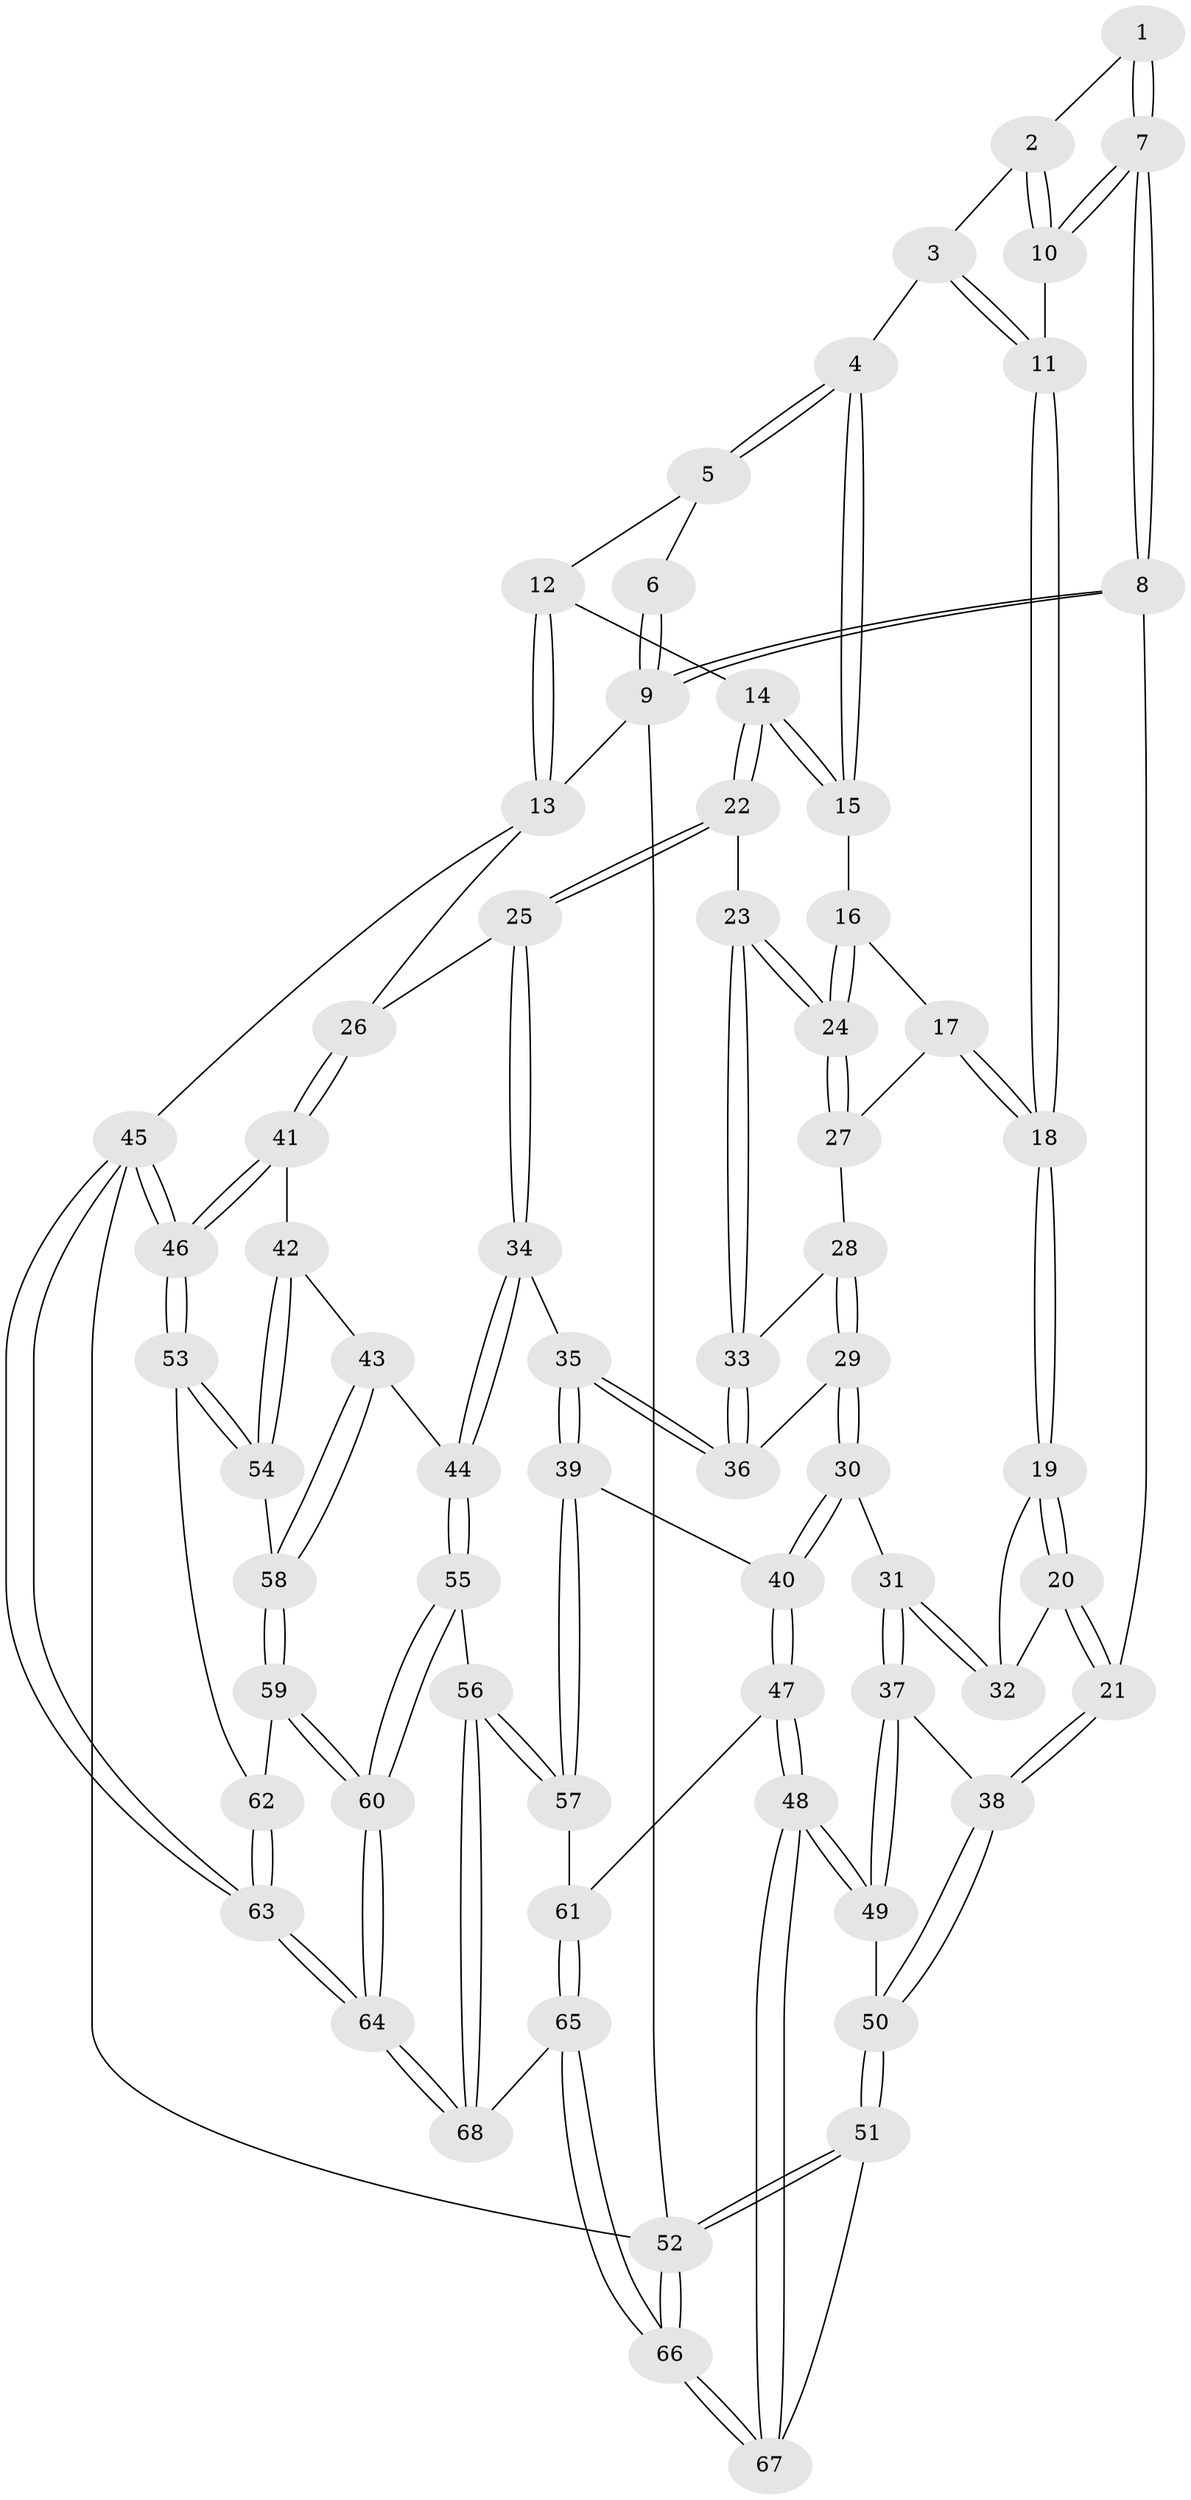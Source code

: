 // Generated by graph-tools (version 1.1) at 2025/17/03/09/25 04:17:06]
// undirected, 68 vertices, 167 edges
graph export_dot {
graph [start="1"]
  node [color=gray90,style=filled];
  1 [pos="+0.164328880273441+0.0007332721586020167"];
  2 [pos="+0.1761363709655927+0.04792012214529065"];
  3 [pos="+0.25743654137208816+0.0559407828376841"];
  4 [pos="+0.4339078578617329+0"];
  5 [pos="+0.4625456153138164+0"];
  6 [pos="+0.13867542333119778+0"];
  7 [pos="+0.0049846047168911455+0.1466991433282361"];
  8 [pos="+0+0.1308372522391454"];
  9 [pos="+0+0"];
  10 [pos="+0.13445625954181506+0.16116572706061333"];
  11 [pos="+0.16594337404113618+0.17931997203179337"];
  12 [pos="+0.5831609904944189+0"];
  13 [pos="+1+0"];
  14 [pos="+0.6560067255007753+0.2058287457622903"];
  15 [pos="+0.4326621969469757+0.10831042486100399"];
  16 [pos="+0.42737983851601025+0.12014973903230244"];
  17 [pos="+0.2963190285456173+0.24998036151441405"];
  18 [pos="+0.25894522931317404+0.26095000586116784"];
  19 [pos="+0.24884001783004664+0.2792978547967116"];
  20 [pos="+0+0.41302137406863215"];
  21 [pos="+0+0.4325852112067973"];
  22 [pos="+0.7614485651704009+0.27874239144606927"];
  23 [pos="+0.5666151488794172+0.3857335695480191"];
  24 [pos="+0.5341076561380125+0.3433497081146922"];
  25 [pos="+0.9792344780785748+0.2634458840537287"];
  26 [pos="+1+0.20522874814049016"];
  27 [pos="+0.3402356612169911+0.29748726419019605"];
  28 [pos="+0.36860845526177793+0.3455592253249897"];
  29 [pos="+0.4032111204892516+0.5127492656208197"];
  30 [pos="+0.3654779417601573+0.5519021784540412"];
  31 [pos="+0.2820720680197921+0.5396117873943087"];
  32 [pos="+0.24022327368542432+0.448221858259078"];
  33 [pos="+0.5615233723009798+0.39571065012234674"];
  34 [pos="+0.7103895005269726+0.6473893342732325"];
  35 [pos="+0.6833898070263043+0.6459418627320439"];
  36 [pos="+0.546216620921475+0.44068202567221204"];
  37 [pos="+0.2089199313951308+0.5936721037214849"];
  38 [pos="+0+0.5437342423664877"];
  39 [pos="+0.5778028699576898+0.7078193574380965"];
  40 [pos="+0.43584472726217144+0.694831557109621"];
  41 [pos="+1+0.5401014657951172"];
  42 [pos="+0.989756830963513+0.655409098044752"];
  43 [pos="+0.8066246409848832+0.714579383670168"];
  44 [pos="+0.7261223750522637+0.6642519484324372"];
  45 [pos="+1+1"];
  46 [pos="+1+0.9993595194514028"];
  47 [pos="+0.37650875344372015+0.7852722606244001"];
  48 [pos="+0.24688178442005468+0.86560475053572"];
  49 [pos="+0.19860226099868158+0.7684829812003556"];
  50 [pos="+0+0.6448999959139402"];
  51 [pos="+0+0.6595203800618786"];
  52 [pos="+0+1"];
  53 [pos="+0.9626565678042983+0.829253521446612"];
  54 [pos="+0.9479641647858646+0.8114722100915855"];
  55 [pos="+0.6950132912664065+0.9284601705941052"];
  56 [pos="+0.6000058645690923+0.898438152380463"];
  57 [pos="+0.5819087193963431+0.8783557012996573"];
  58 [pos="+0.8302814750638334+0.7668954973754398"];
  59 [pos="+0.8212356914749098+0.854062718039523"];
  60 [pos="+0.7361373937742965+0.9638091014907266"];
  61 [pos="+0.4897875685975899+0.8923115409870359"];
  62 [pos="+0.8975244614756455+0.8918099063251427"];
  63 [pos="+1+1"];
  64 [pos="+0.8558115574626763+1"];
  65 [pos="+0.3188477847925711+1"];
  66 [pos="+0.20260780639034304+1"];
  67 [pos="+0.21976988134833816+0.9511163674899299"];
  68 [pos="+0.4416772513898025+1"];
  1 -- 2;
  1 -- 7;
  1 -- 7;
  2 -- 3;
  2 -- 10;
  2 -- 10;
  3 -- 4;
  3 -- 11;
  3 -- 11;
  4 -- 5;
  4 -- 5;
  4 -- 15;
  4 -- 15;
  5 -- 6;
  5 -- 12;
  6 -- 9;
  6 -- 9;
  7 -- 8;
  7 -- 8;
  7 -- 10;
  7 -- 10;
  8 -- 9;
  8 -- 9;
  8 -- 21;
  9 -- 13;
  9 -- 52;
  10 -- 11;
  11 -- 18;
  11 -- 18;
  12 -- 13;
  12 -- 13;
  12 -- 14;
  13 -- 26;
  13 -- 45;
  14 -- 15;
  14 -- 15;
  14 -- 22;
  14 -- 22;
  15 -- 16;
  16 -- 17;
  16 -- 24;
  16 -- 24;
  17 -- 18;
  17 -- 18;
  17 -- 27;
  18 -- 19;
  18 -- 19;
  19 -- 20;
  19 -- 20;
  19 -- 32;
  20 -- 21;
  20 -- 21;
  20 -- 32;
  21 -- 38;
  21 -- 38;
  22 -- 23;
  22 -- 25;
  22 -- 25;
  23 -- 24;
  23 -- 24;
  23 -- 33;
  23 -- 33;
  24 -- 27;
  24 -- 27;
  25 -- 26;
  25 -- 34;
  25 -- 34;
  26 -- 41;
  26 -- 41;
  27 -- 28;
  28 -- 29;
  28 -- 29;
  28 -- 33;
  29 -- 30;
  29 -- 30;
  29 -- 36;
  30 -- 31;
  30 -- 40;
  30 -- 40;
  31 -- 32;
  31 -- 32;
  31 -- 37;
  31 -- 37;
  33 -- 36;
  33 -- 36;
  34 -- 35;
  34 -- 44;
  34 -- 44;
  35 -- 36;
  35 -- 36;
  35 -- 39;
  35 -- 39;
  37 -- 38;
  37 -- 49;
  37 -- 49;
  38 -- 50;
  38 -- 50;
  39 -- 40;
  39 -- 57;
  39 -- 57;
  40 -- 47;
  40 -- 47;
  41 -- 42;
  41 -- 46;
  41 -- 46;
  42 -- 43;
  42 -- 54;
  42 -- 54;
  43 -- 44;
  43 -- 58;
  43 -- 58;
  44 -- 55;
  44 -- 55;
  45 -- 46;
  45 -- 46;
  45 -- 63;
  45 -- 63;
  45 -- 52;
  46 -- 53;
  46 -- 53;
  47 -- 48;
  47 -- 48;
  47 -- 61;
  48 -- 49;
  48 -- 49;
  48 -- 67;
  48 -- 67;
  49 -- 50;
  50 -- 51;
  50 -- 51;
  51 -- 52;
  51 -- 52;
  51 -- 67;
  52 -- 66;
  52 -- 66;
  53 -- 54;
  53 -- 54;
  53 -- 62;
  54 -- 58;
  55 -- 56;
  55 -- 60;
  55 -- 60;
  56 -- 57;
  56 -- 57;
  56 -- 68;
  56 -- 68;
  57 -- 61;
  58 -- 59;
  58 -- 59;
  59 -- 60;
  59 -- 60;
  59 -- 62;
  60 -- 64;
  60 -- 64;
  61 -- 65;
  61 -- 65;
  62 -- 63;
  62 -- 63;
  63 -- 64;
  63 -- 64;
  64 -- 68;
  64 -- 68;
  65 -- 66;
  65 -- 66;
  65 -- 68;
  66 -- 67;
  66 -- 67;
}
